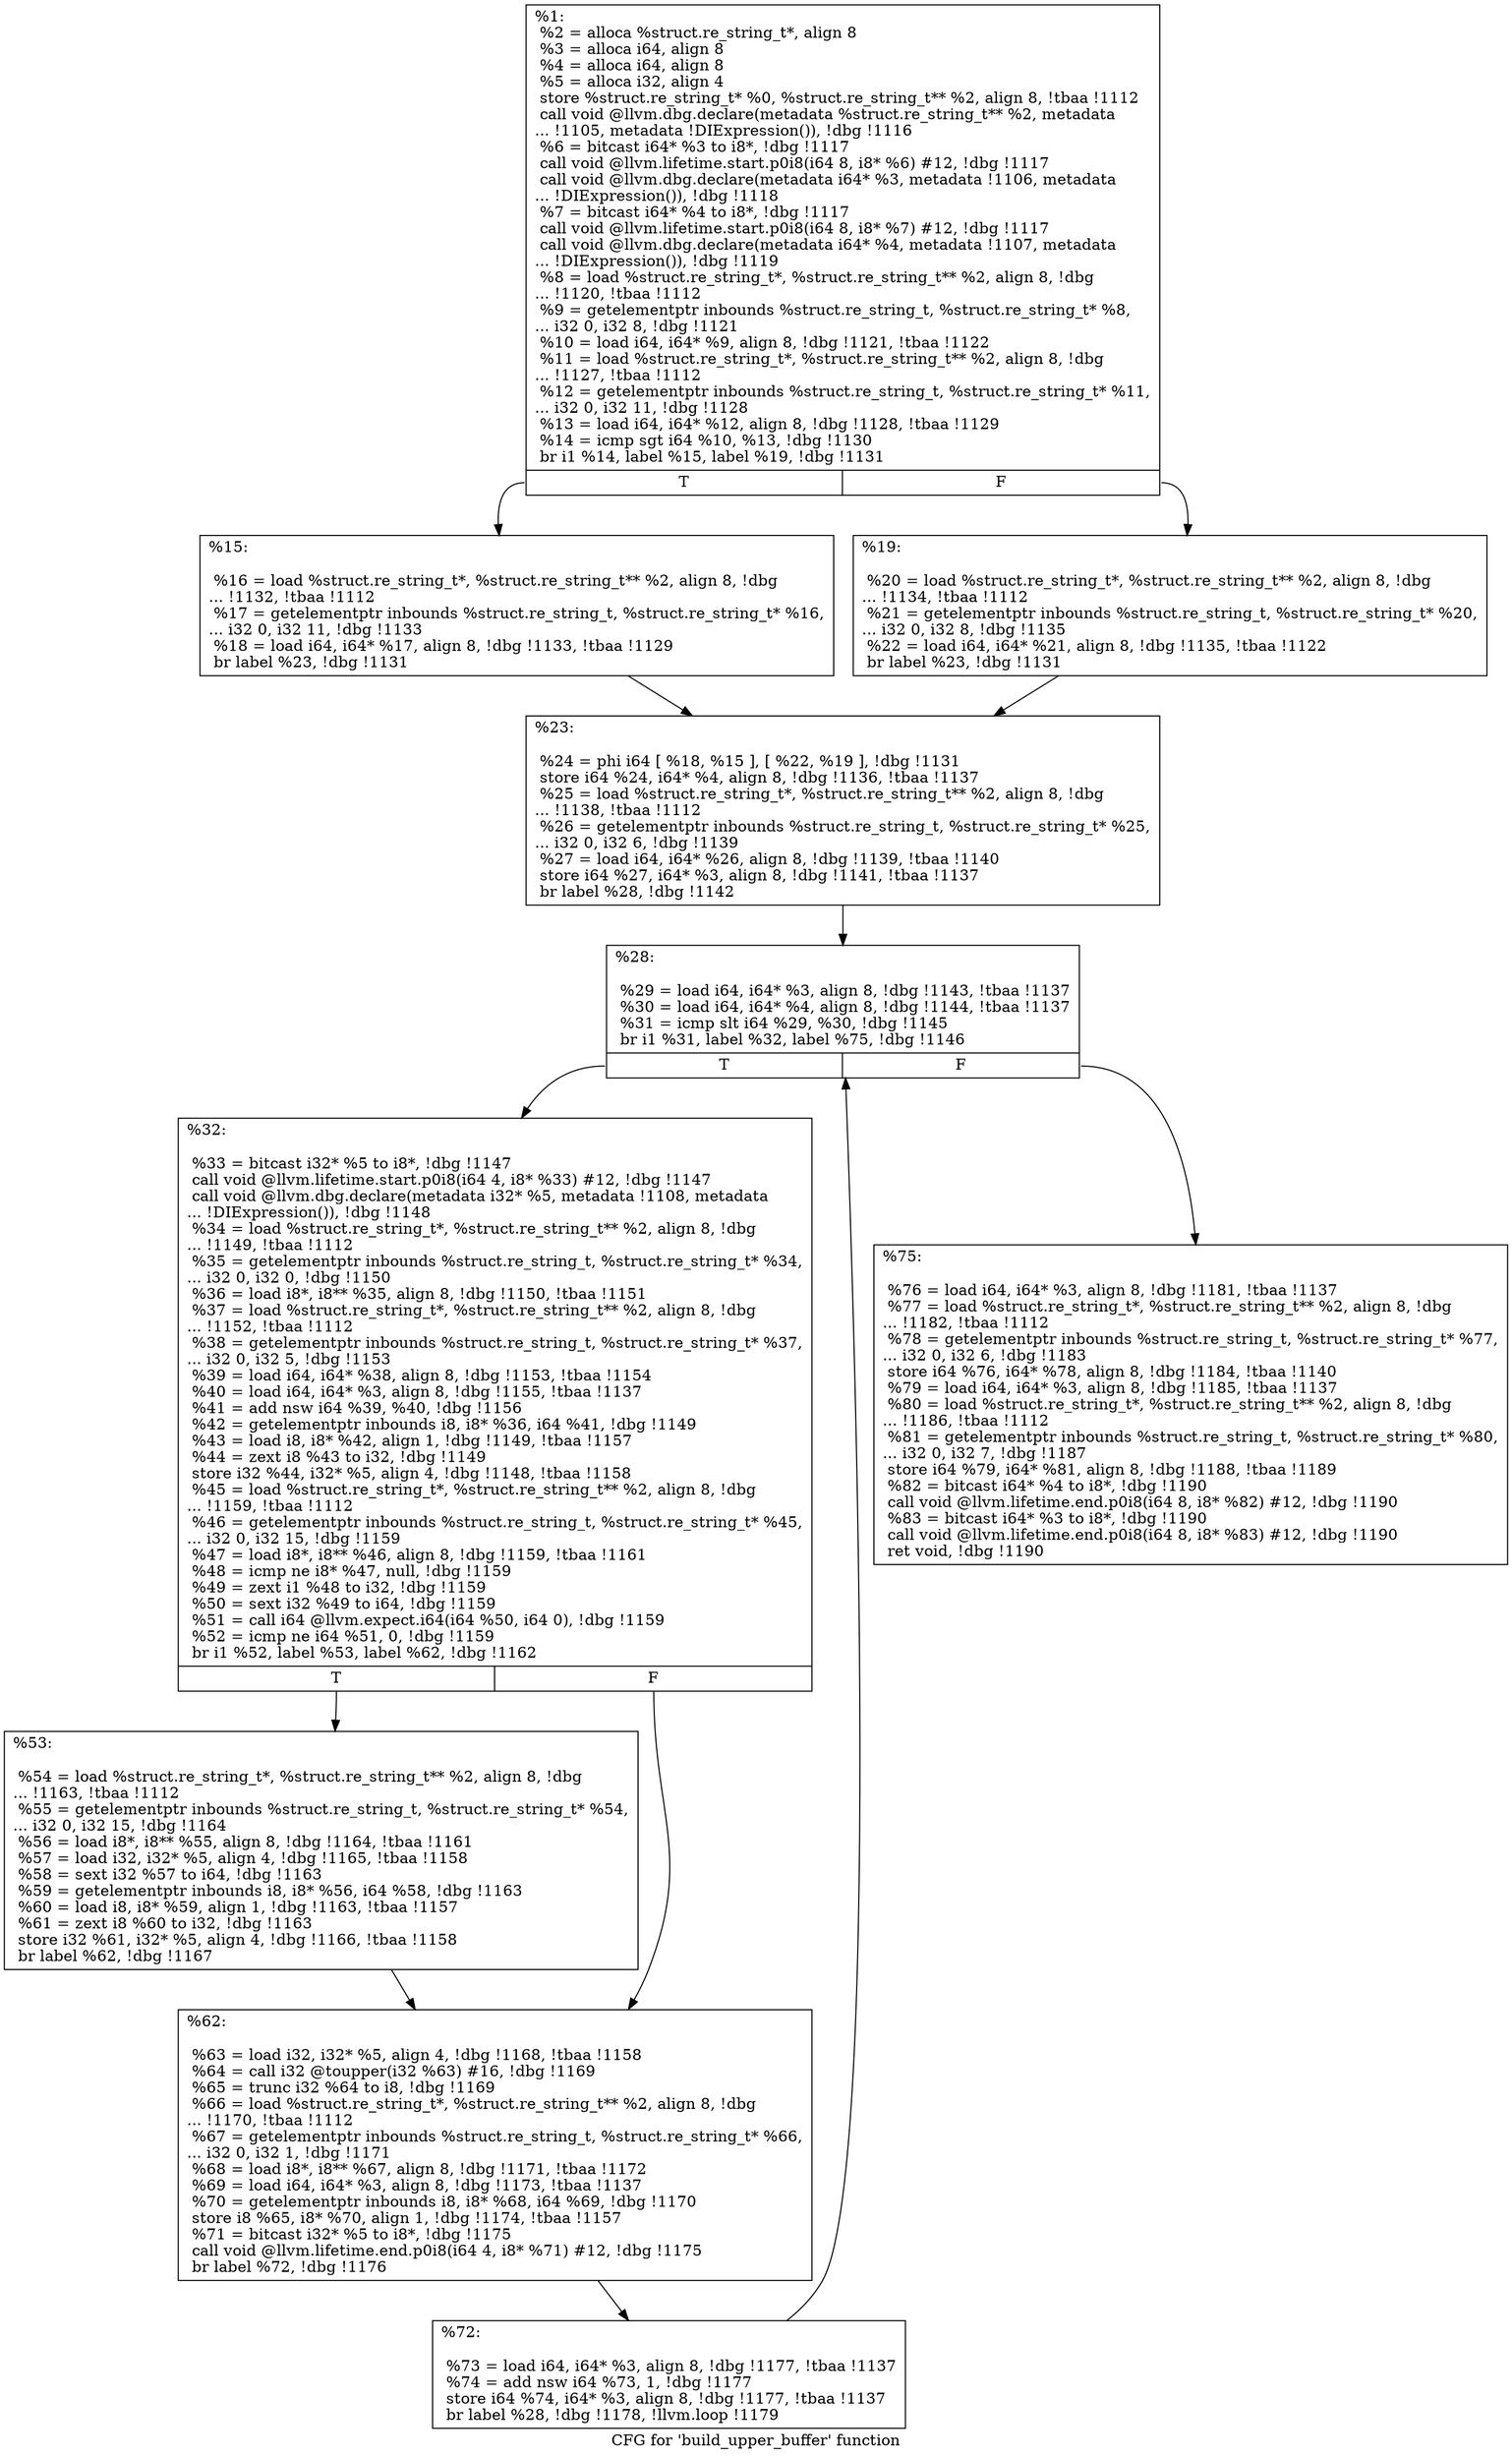 digraph "CFG for 'build_upper_buffer' function" {
	label="CFG for 'build_upper_buffer' function";

	Node0xd19b40 [shape=record,label="{%1:\l  %2 = alloca %struct.re_string_t*, align 8\l  %3 = alloca i64, align 8\l  %4 = alloca i64, align 8\l  %5 = alloca i32, align 4\l  store %struct.re_string_t* %0, %struct.re_string_t** %2, align 8, !tbaa !1112\l  call void @llvm.dbg.declare(metadata %struct.re_string_t** %2, metadata\l... !1105, metadata !DIExpression()), !dbg !1116\l  %6 = bitcast i64* %3 to i8*, !dbg !1117\l  call void @llvm.lifetime.start.p0i8(i64 8, i8* %6) #12, !dbg !1117\l  call void @llvm.dbg.declare(metadata i64* %3, metadata !1106, metadata\l... !DIExpression()), !dbg !1118\l  %7 = bitcast i64* %4 to i8*, !dbg !1117\l  call void @llvm.lifetime.start.p0i8(i64 8, i8* %7) #12, !dbg !1117\l  call void @llvm.dbg.declare(metadata i64* %4, metadata !1107, metadata\l... !DIExpression()), !dbg !1119\l  %8 = load %struct.re_string_t*, %struct.re_string_t** %2, align 8, !dbg\l... !1120, !tbaa !1112\l  %9 = getelementptr inbounds %struct.re_string_t, %struct.re_string_t* %8,\l... i32 0, i32 8, !dbg !1121\l  %10 = load i64, i64* %9, align 8, !dbg !1121, !tbaa !1122\l  %11 = load %struct.re_string_t*, %struct.re_string_t** %2, align 8, !dbg\l... !1127, !tbaa !1112\l  %12 = getelementptr inbounds %struct.re_string_t, %struct.re_string_t* %11,\l... i32 0, i32 11, !dbg !1128\l  %13 = load i64, i64* %12, align 8, !dbg !1128, !tbaa !1129\l  %14 = icmp sgt i64 %10, %13, !dbg !1130\l  br i1 %14, label %15, label %19, !dbg !1131\l|{<s0>T|<s1>F}}"];
	Node0xd19b40:s0 -> Node0xd19c20;
	Node0xd19b40:s1 -> Node0xd19c70;
	Node0xd19c20 [shape=record,label="{%15:\l\l  %16 = load %struct.re_string_t*, %struct.re_string_t** %2, align 8, !dbg\l... !1132, !tbaa !1112\l  %17 = getelementptr inbounds %struct.re_string_t, %struct.re_string_t* %16,\l... i32 0, i32 11, !dbg !1133\l  %18 = load i64, i64* %17, align 8, !dbg !1133, !tbaa !1129\l  br label %23, !dbg !1131\l}"];
	Node0xd19c20 -> Node0xd19cc0;
	Node0xd19c70 [shape=record,label="{%19:\l\l  %20 = load %struct.re_string_t*, %struct.re_string_t** %2, align 8, !dbg\l... !1134, !tbaa !1112\l  %21 = getelementptr inbounds %struct.re_string_t, %struct.re_string_t* %20,\l... i32 0, i32 8, !dbg !1135\l  %22 = load i64, i64* %21, align 8, !dbg !1135, !tbaa !1122\l  br label %23, !dbg !1131\l}"];
	Node0xd19c70 -> Node0xd19cc0;
	Node0xd19cc0 [shape=record,label="{%23:\l\l  %24 = phi i64 [ %18, %15 ], [ %22, %19 ], !dbg !1131\l  store i64 %24, i64* %4, align 8, !dbg !1136, !tbaa !1137\l  %25 = load %struct.re_string_t*, %struct.re_string_t** %2, align 8, !dbg\l... !1138, !tbaa !1112\l  %26 = getelementptr inbounds %struct.re_string_t, %struct.re_string_t* %25,\l... i32 0, i32 6, !dbg !1139\l  %27 = load i64, i64* %26, align 8, !dbg !1139, !tbaa !1140\l  store i64 %27, i64* %3, align 8, !dbg !1141, !tbaa !1137\l  br label %28, !dbg !1142\l}"];
	Node0xd19cc0 -> Node0xd19d10;
	Node0xd19d10 [shape=record,label="{%28:\l\l  %29 = load i64, i64* %3, align 8, !dbg !1143, !tbaa !1137\l  %30 = load i64, i64* %4, align 8, !dbg !1144, !tbaa !1137\l  %31 = icmp slt i64 %29, %30, !dbg !1145\l  br i1 %31, label %32, label %75, !dbg !1146\l|{<s0>T|<s1>F}}"];
	Node0xd19d10:s0 -> Node0xd19d60;
	Node0xd19d10:s1 -> Node0xd19ea0;
	Node0xd19d60 [shape=record,label="{%32:\l\l  %33 = bitcast i32* %5 to i8*, !dbg !1147\l  call void @llvm.lifetime.start.p0i8(i64 4, i8* %33) #12, !dbg !1147\l  call void @llvm.dbg.declare(metadata i32* %5, metadata !1108, metadata\l... !DIExpression()), !dbg !1148\l  %34 = load %struct.re_string_t*, %struct.re_string_t** %2, align 8, !dbg\l... !1149, !tbaa !1112\l  %35 = getelementptr inbounds %struct.re_string_t, %struct.re_string_t* %34,\l... i32 0, i32 0, !dbg !1150\l  %36 = load i8*, i8** %35, align 8, !dbg !1150, !tbaa !1151\l  %37 = load %struct.re_string_t*, %struct.re_string_t** %2, align 8, !dbg\l... !1152, !tbaa !1112\l  %38 = getelementptr inbounds %struct.re_string_t, %struct.re_string_t* %37,\l... i32 0, i32 5, !dbg !1153\l  %39 = load i64, i64* %38, align 8, !dbg !1153, !tbaa !1154\l  %40 = load i64, i64* %3, align 8, !dbg !1155, !tbaa !1137\l  %41 = add nsw i64 %39, %40, !dbg !1156\l  %42 = getelementptr inbounds i8, i8* %36, i64 %41, !dbg !1149\l  %43 = load i8, i8* %42, align 1, !dbg !1149, !tbaa !1157\l  %44 = zext i8 %43 to i32, !dbg !1149\l  store i32 %44, i32* %5, align 4, !dbg !1148, !tbaa !1158\l  %45 = load %struct.re_string_t*, %struct.re_string_t** %2, align 8, !dbg\l... !1159, !tbaa !1112\l  %46 = getelementptr inbounds %struct.re_string_t, %struct.re_string_t* %45,\l... i32 0, i32 15, !dbg !1159\l  %47 = load i8*, i8** %46, align 8, !dbg !1159, !tbaa !1161\l  %48 = icmp ne i8* %47, null, !dbg !1159\l  %49 = zext i1 %48 to i32, !dbg !1159\l  %50 = sext i32 %49 to i64, !dbg !1159\l  %51 = call i64 @llvm.expect.i64(i64 %50, i64 0), !dbg !1159\l  %52 = icmp ne i64 %51, 0, !dbg !1159\l  br i1 %52, label %53, label %62, !dbg !1162\l|{<s0>T|<s1>F}}"];
	Node0xd19d60:s0 -> Node0xd19db0;
	Node0xd19d60:s1 -> Node0xd19e00;
	Node0xd19db0 [shape=record,label="{%53:\l\l  %54 = load %struct.re_string_t*, %struct.re_string_t** %2, align 8, !dbg\l... !1163, !tbaa !1112\l  %55 = getelementptr inbounds %struct.re_string_t, %struct.re_string_t* %54,\l... i32 0, i32 15, !dbg !1164\l  %56 = load i8*, i8** %55, align 8, !dbg !1164, !tbaa !1161\l  %57 = load i32, i32* %5, align 4, !dbg !1165, !tbaa !1158\l  %58 = sext i32 %57 to i64, !dbg !1163\l  %59 = getelementptr inbounds i8, i8* %56, i64 %58, !dbg !1163\l  %60 = load i8, i8* %59, align 1, !dbg !1163, !tbaa !1157\l  %61 = zext i8 %60 to i32, !dbg !1163\l  store i32 %61, i32* %5, align 4, !dbg !1166, !tbaa !1158\l  br label %62, !dbg !1167\l}"];
	Node0xd19db0 -> Node0xd19e00;
	Node0xd19e00 [shape=record,label="{%62:\l\l  %63 = load i32, i32* %5, align 4, !dbg !1168, !tbaa !1158\l  %64 = call i32 @toupper(i32 %63) #16, !dbg !1169\l  %65 = trunc i32 %64 to i8, !dbg !1169\l  %66 = load %struct.re_string_t*, %struct.re_string_t** %2, align 8, !dbg\l... !1170, !tbaa !1112\l  %67 = getelementptr inbounds %struct.re_string_t, %struct.re_string_t* %66,\l... i32 0, i32 1, !dbg !1171\l  %68 = load i8*, i8** %67, align 8, !dbg !1171, !tbaa !1172\l  %69 = load i64, i64* %3, align 8, !dbg !1173, !tbaa !1137\l  %70 = getelementptr inbounds i8, i8* %68, i64 %69, !dbg !1170\l  store i8 %65, i8* %70, align 1, !dbg !1174, !tbaa !1157\l  %71 = bitcast i32* %5 to i8*, !dbg !1175\l  call void @llvm.lifetime.end.p0i8(i64 4, i8* %71) #12, !dbg !1175\l  br label %72, !dbg !1176\l}"];
	Node0xd19e00 -> Node0xd19e50;
	Node0xd19e50 [shape=record,label="{%72:\l\l  %73 = load i64, i64* %3, align 8, !dbg !1177, !tbaa !1137\l  %74 = add nsw i64 %73, 1, !dbg !1177\l  store i64 %74, i64* %3, align 8, !dbg !1177, !tbaa !1137\l  br label %28, !dbg !1178, !llvm.loop !1179\l}"];
	Node0xd19e50 -> Node0xd19d10;
	Node0xd19ea0 [shape=record,label="{%75:\l\l  %76 = load i64, i64* %3, align 8, !dbg !1181, !tbaa !1137\l  %77 = load %struct.re_string_t*, %struct.re_string_t** %2, align 8, !dbg\l... !1182, !tbaa !1112\l  %78 = getelementptr inbounds %struct.re_string_t, %struct.re_string_t* %77,\l... i32 0, i32 6, !dbg !1183\l  store i64 %76, i64* %78, align 8, !dbg !1184, !tbaa !1140\l  %79 = load i64, i64* %3, align 8, !dbg !1185, !tbaa !1137\l  %80 = load %struct.re_string_t*, %struct.re_string_t** %2, align 8, !dbg\l... !1186, !tbaa !1112\l  %81 = getelementptr inbounds %struct.re_string_t, %struct.re_string_t* %80,\l... i32 0, i32 7, !dbg !1187\l  store i64 %79, i64* %81, align 8, !dbg !1188, !tbaa !1189\l  %82 = bitcast i64* %4 to i8*, !dbg !1190\l  call void @llvm.lifetime.end.p0i8(i64 8, i8* %82) #12, !dbg !1190\l  %83 = bitcast i64* %3 to i8*, !dbg !1190\l  call void @llvm.lifetime.end.p0i8(i64 8, i8* %83) #12, !dbg !1190\l  ret void, !dbg !1190\l}"];
}
